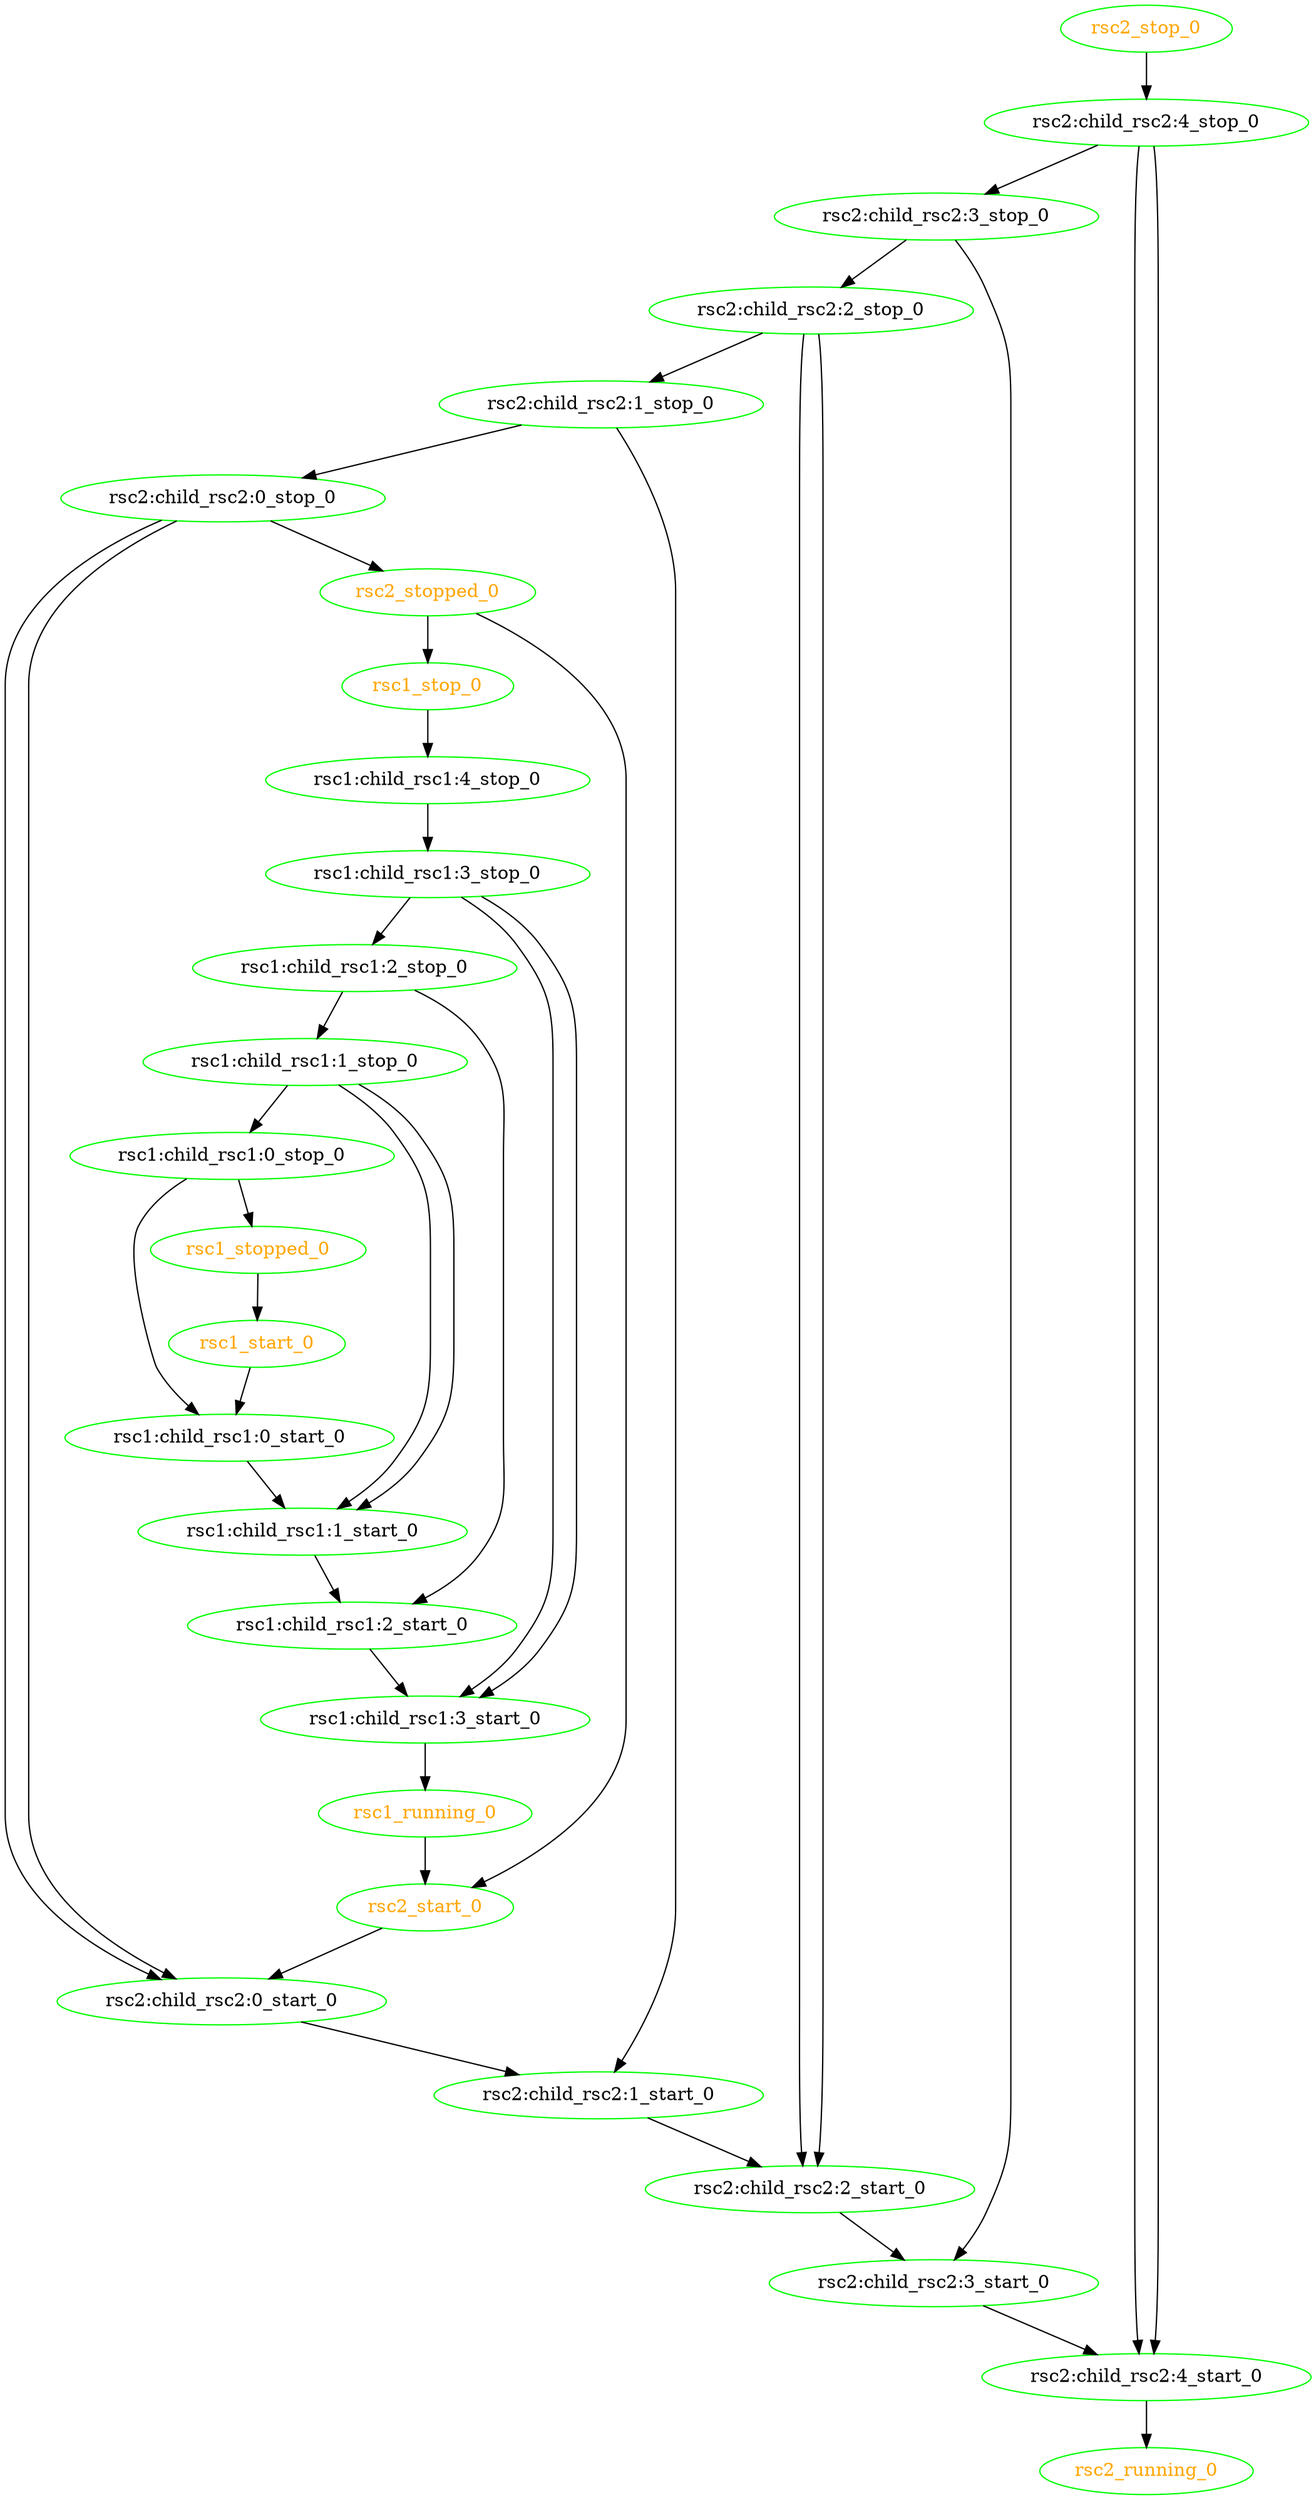 digraph "g" {
	size = "30,30"
"rsc1:child_rsc1:0_stop_0" [ color="green" ]
"rsc1:child_rsc1:0_start_0" [ color="green" ]
"rsc1:child_rsc1:1_stop_0" [ color="green" ]
"rsc1:child_rsc1:1_start_0" [ color="green" ]
"rsc1:child_rsc1:2_stop_0" [ color="green" ]
"rsc1:child_rsc1:2_start_0" [ color="green" ]
"rsc1:child_rsc1:3_stop_0" [ color="green" ]
"rsc1:child_rsc1:3_start_0" [ color="green" ]
"rsc1:child_rsc1:4_stop_0" [ color="green" ]
"rsc1_start_0" [ color="green" fontcolor="orange" ]
"rsc1_running_0" [ color="green" fontcolor="orange" ]
"rsc1_stop_0" [ color="green" fontcolor="orange" ]
"rsc1_stopped_0" [ color="green" fontcolor="orange" ]
"rsc2:child_rsc2:0_stop_0" [ color="green" ]
"rsc2:child_rsc2:0_start_0" [ color="green" ]
"rsc2:child_rsc2:1_stop_0" [ color="green" ]
"rsc2:child_rsc2:1_start_0" [ color="green" ]
"rsc2:child_rsc2:2_stop_0" [ color="green" ]
"rsc2:child_rsc2:2_start_0" [ color="green" ]
"rsc2:child_rsc2:3_stop_0" [ color="green" ]
"rsc2:child_rsc2:3_start_0" [ color="green" ]
"rsc2:child_rsc2:4_stop_0" [ color="green" ]
"rsc2:child_rsc2:4_start_0" [ color="green" ]
"rsc2_start_0" [ color="green" fontcolor="orange" ]
"rsc2_running_0" [ color="green" fontcolor="orange" ]
"rsc2_stop_0" [ color="green" fontcolor="orange" ]
"rsc2_stopped_0" [ color="green" fontcolor="orange" ]
"rsc1:child_rsc1:1_stop_0" -> "rsc1:child_rsc1:0_stop_0"
"rsc1:child_rsc1:0_stop_0" -> "rsc1:child_rsc1:0_start_0"
"rsc1_start_0" -> "rsc1:child_rsc1:0_start_0"
"rsc1:child_rsc1:2_stop_0" -> "rsc1:child_rsc1:1_stop_0"
"rsc1:child_rsc1:0_start_0" -> "rsc1:child_rsc1:1_start_0"
"rsc1:child_rsc1:1_stop_0" -> "rsc1:child_rsc1:1_start_0"
"rsc1:child_rsc1:1_stop_0" -> "rsc1:child_rsc1:1_start_0"
"rsc1:child_rsc1:3_stop_0" -> "rsc1:child_rsc1:2_stop_0"
"rsc1:child_rsc1:1_start_0" -> "rsc1:child_rsc1:2_start_0"
"rsc1:child_rsc1:2_stop_0" -> "rsc1:child_rsc1:2_start_0"
"rsc1:child_rsc1:4_stop_0" -> "rsc1:child_rsc1:3_stop_0"
"rsc1:child_rsc1:2_start_0" -> "rsc1:child_rsc1:3_start_0"
"rsc1:child_rsc1:3_stop_0" -> "rsc1:child_rsc1:3_start_0"
"rsc1:child_rsc1:3_stop_0" -> "rsc1:child_rsc1:3_start_0"
"rsc1_stop_0" -> "rsc1:child_rsc1:4_stop_0"
"rsc1_stopped_0" -> "rsc1_start_0"
"rsc1:child_rsc1:3_start_0" -> "rsc1_running_0"
"rsc2_stopped_0" -> "rsc1_stop_0"
"rsc1:child_rsc1:0_stop_0" -> "rsc1_stopped_0"
"rsc2:child_rsc2:1_stop_0" -> "rsc2:child_rsc2:0_stop_0"
"rsc2:child_rsc2:0_stop_0" -> "rsc2:child_rsc2:0_start_0"
"rsc2:child_rsc2:0_stop_0" -> "rsc2:child_rsc2:0_start_0"
"rsc2_start_0" -> "rsc2:child_rsc2:0_start_0"
"rsc2:child_rsc2:2_stop_0" -> "rsc2:child_rsc2:1_stop_0"
"rsc2:child_rsc2:0_start_0" -> "rsc2:child_rsc2:1_start_0"
"rsc2:child_rsc2:1_stop_0" -> "rsc2:child_rsc2:1_start_0"
"rsc2:child_rsc2:3_stop_0" -> "rsc2:child_rsc2:2_stop_0"
"rsc2:child_rsc2:1_start_0" -> "rsc2:child_rsc2:2_start_0"
"rsc2:child_rsc2:2_stop_0" -> "rsc2:child_rsc2:2_start_0"
"rsc2:child_rsc2:2_stop_0" -> "rsc2:child_rsc2:2_start_0"
"rsc2:child_rsc2:4_stop_0" -> "rsc2:child_rsc2:3_stop_0"
"rsc2:child_rsc2:2_start_0" -> "rsc2:child_rsc2:3_start_0"
"rsc2:child_rsc2:3_stop_0" -> "rsc2:child_rsc2:3_start_0"
"rsc2_stop_0" -> "rsc2:child_rsc2:4_stop_0"
"rsc2:child_rsc2:3_start_0" -> "rsc2:child_rsc2:4_start_0"
"rsc2:child_rsc2:4_stop_0" -> "rsc2:child_rsc2:4_start_0"
"rsc2:child_rsc2:4_stop_0" -> "rsc2:child_rsc2:4_start_0"
"rsc1_running_0" -> "rsc2_start_0"
"rsc2_stopped_0" -> "rsc2_start_0"
"rsc2:child_rsc2:4_start_0" -> "rsc2_running_0"
"rsc2:child_rsc2:0_stop_0" -> "rsc2_stopped_0"
}
